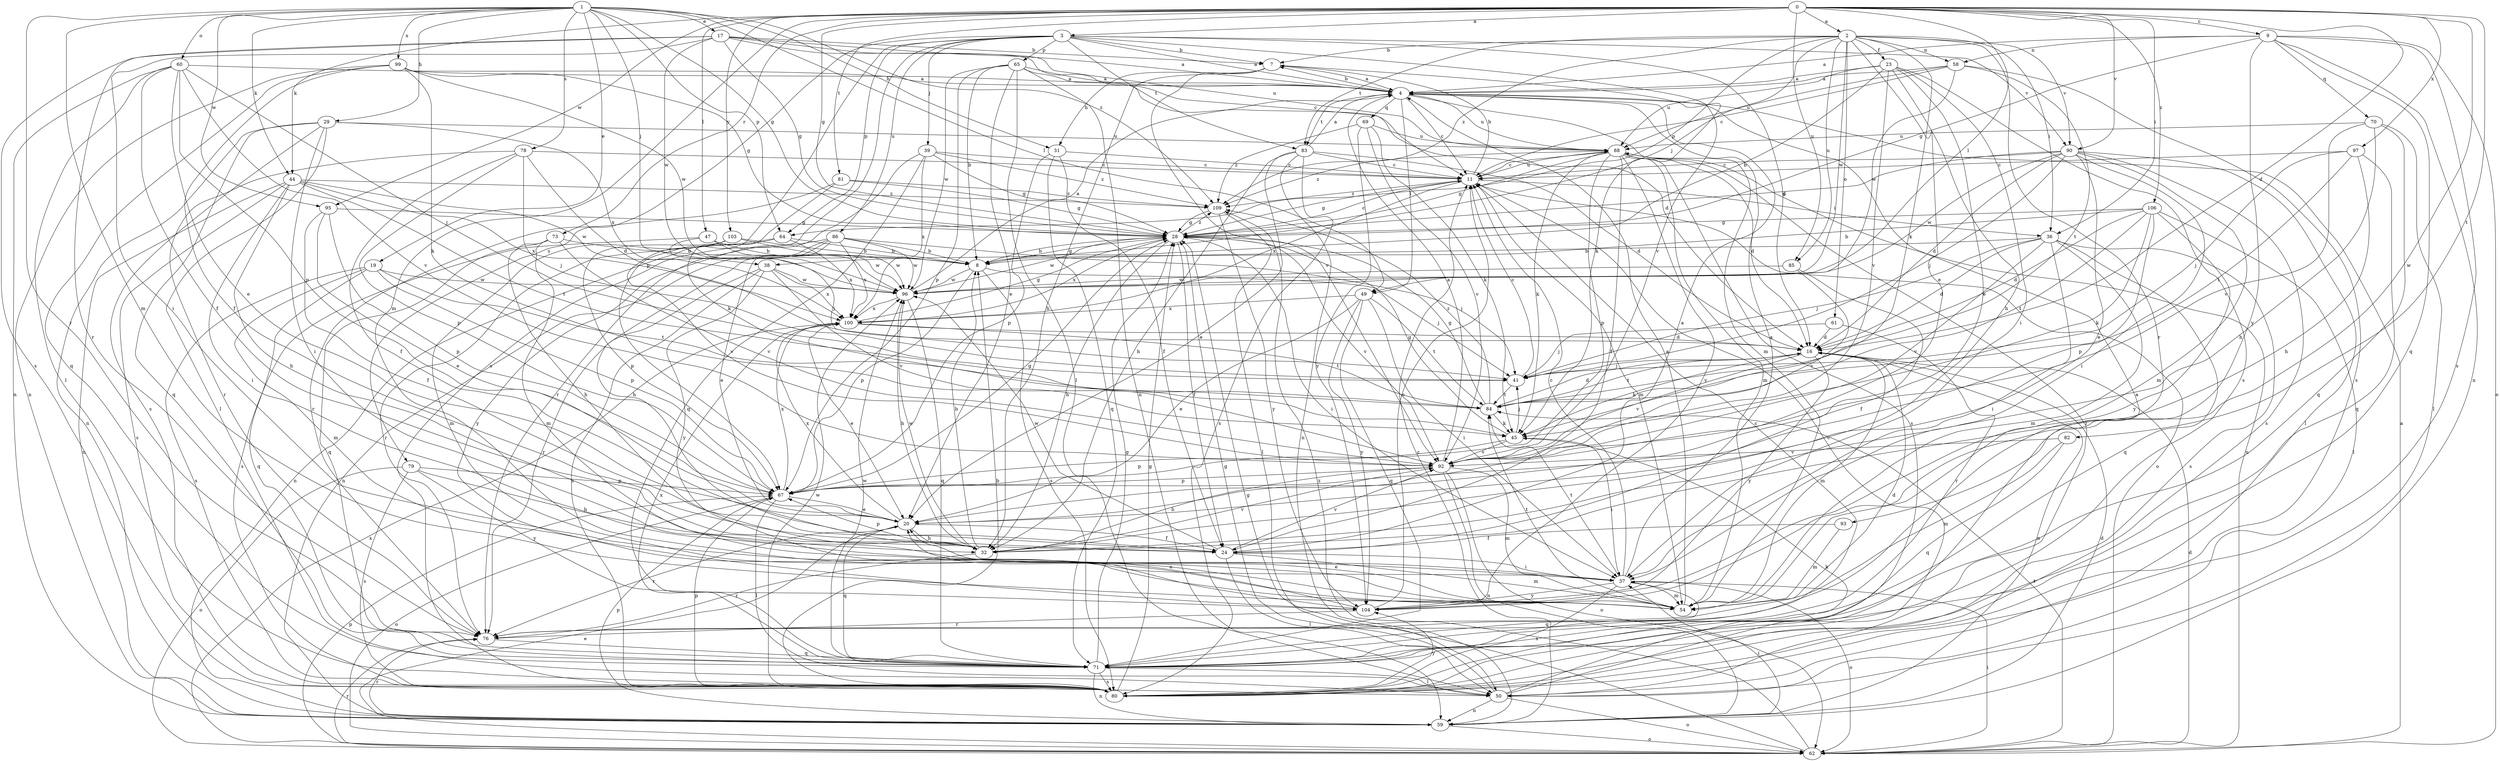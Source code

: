 strict digraph  {
0;
1;
2;
3;
4;
7;
8;
9;
11;
16;
17;
19;
20;
23;
24;
28;
29;
31;
32;
36;
37;
38;
39;
41;
44;
45;
47;
49;
50;
54;
58;
59;
60;
61;
62;
64;
65;
67;
69;
70;
71;
73;
76;
78;
79;
80;
81;
82;
83;
84;
85;
86;
88;
90;
92;
93;
95;
96;
97;
99;
100;
103;
104;
106;
109;
0 -> 2  [label=a];
0 -> 3  [label=a];
0 -> 9  [label=c];
0 -> 16  [label=d];
0 -> 28  [label=g];
0 -> 36  [label=i];
0 -> 44  [label=k];
0 -> 47  [label=l];
0 -> 49  [label=l];
0 -> 54  [label=m];
0 -> 73  [label=r];
0 -> 81  [label=t];
0 -> 82  [label=t];
0 -> 85  [label=u];
0 -> 90  [label=v];
0 -> 93  [label=w];
0 -> 95  [label=w];
0 -> 97  [label=x];
0 -> 103  [label=y];
0 -> 106  [label=z];
1 -> 17  [label=e];
1 -> 19  [label=e];
1 -> 28  [label=g];
1 -> 29  [label=h];
1 -> 31  [label=h];
1 -> 38  [label=j];
1 -> 44  [label=k];
1 -> 49  [label=l];
1 -> 54  [label=m];
1 -> 60  [label=o];
1 -> 64  [label=p];
1 -> 76  [label=r];
1 -> 78  [label=s];
1 -> 95  [label=w];
1 -> 99  [label=x];
1 -> 109  [label=z];
2 -> 7  [label=b];
2 -> 20  [label=e];
2 -> 23  [label=f];
2 -> 36  [label=i];
2 -> 38  [label=j];
2 -> 45  [label=k];
2 -> 58  [label=n];
2 -> 61  [label=o];
2 -> 64  [label=p];
2 -> 76  [label=r];
2 -> 83  [label=t];
2 -> 85  [label=u];
2 -> 90  [label=v];
2 -> 96  [label=w];
2 -> 109  [label=z];
3 -> 4  [label=a];
3 -> 7  [label=b];
3 -> 16  [label=d];
3 -> 39  [label=j];
3 -> 64  [label=p];
3 -> 65  [label=p];
3 -> 67  [label=p];
3 -> 79  [label=s];
3 -> 80  [label=s];
3 -> 83  [label=t];
3 -> 86  [label=u];
3 -> 90  [label=v];
3 -> 92  [label=v];
4 -> 7  [label=b];
4 -> 11  [label=c];
4 -> 49  [label=l];
4 -> 54  [label=m];
4 -> 69  [label=q];
4 -> 83  [label=t];
4 -> 88  [label=u];
7 -> 4  [label=a];
7 -> 31  [label=h];
7 -> 32  [label=h];
7 -> 45  [label=k];
7 -> 92  [label=v];
8 -> 28  [label=g];
8 -> 41  [label=j];
8 -> 67  [label=p];
8 -> 80  [label=s];
8 -> 96  [label=w];
9 -> 4  [label=a];
9 -> 28  [label=g];
9 -> 58  [label=n];
9 -> 59  [label=n];
9 -> 62  [label=o];
9 -> 70  [label=q];
9 -> 71  [label=q];
9 -> 80  [label=s];
9 -> 104  [label=y];
11 -> 7  [label=b];
11 -> 28  [label=g];
11 -> 36  [label=i];
11 -> 54  [label=m];
11 -> 62  [label=o];
11 -> 88  [label=u];
11 -> 100  [label=x];
11 -> 109  [label=z];
16 -> 41  [label=j];
16 -> 45  [label=k];
16 -> 54  [label=m];
16 -> 59  [label=n];
16 -> 84  [label=t];
16 -> 92  [label=v];
16 -> 104  [label=y];
17 -> 4  [label=a];
17 -> 7  [label=b];
17 -> 11  [label=c];
17 -> 28  [label=g];
17 -> 37  [label=i];
17 -> 76  [label=r];
17 -> 80  [label=s];
17 -> 88  [label=u];
17 -> 96  [label=w];
19 -> 54  [label=m];
19 -> 67  [label=p];
19 -> 71  [label=q];
19 -> 80  [label=s];
19 -> 84  [label=t];
19 -> 96  [label=w];
20 -> 24  [label=f];
20 -> 32  [label=h];
20 -> 71  [label=q];
20 -> 76  [label=r];
20 -> 100  [label=x];
23 -> 4  [label=a];
23 -> 8  [label=b];
23 -> 20  [label=e];
23 -> 32  [label=h];
23 -> 37  [label=i];
23 -> 80  [label=s];
23 -> 88  [label=u];
23 -> 92  [label=v];
24 -> 4  [label=a];
24 -> 37  [label=i];
24 -> 50  [label=l];
24 -> 54  [label=m];
24 -> 92  [label=v];
24 -> 96  [label=w];
28 -> 8  [label=b];
28 -> 11  [label=c];
28 -> 24  [label=f];
28 -> 32  [label=h];
28 -> 37  [label=i];
28 -> 92  [label=v];
28 -> 96  [label=w];
28 -> 100  [label=x];
28 -> 109  [label=z];
29 -> 37  [label=i];
29 -> 50  [label=l];
29 -> 59  [label=n];
29 -> 71  [label=q];
29 -> 80  [label=s];
29 -> 88  [label=u];
29 -> 100  [label=x];
31 -> 11  [label=c];
31 -> 24  [label=f];
31 -> 67  [label=p];
31 -> 71  [label=q];
32 -> 8  [label=b];
32 -> 67  [label=p];
32 -> 76  [label=r];
32 -> 92  [label=v];
32 -> 96  [label=w];
36 -> 8  [label=b];
36 -> 16  [label=d];
36 -> 37  [label=i];
36 -> 41  [label=j];
36 -> 54  [label=m];
36 -> 71  [label=q];
36 -> 80  [label=s];
36 -> 92  [label=v];
37 -> 4  [label=a];
37 -> 11  [label=c];
37 -> 54  [label=m];
37 -> 62  [label=o];
37 -> 71  [label=q];
37 -> 80  [label=s];
37 -> 84  [label=t];
37 -> 104  [label=y];
38 -> 76  [label=r];
38 -> 80  [label=s];
38 -> 92  [label=v];
38 -> 96  [label=w];
38 -> 100  [label=x];
38 -> 104  [label=y];
39 -> 11  [label=c];
39 -> 28  [label=g];
39 -> 71  [label=q];
39 -> 76  [label=r];
39 -> 100  [label=x];
39 -> 109  [label=z];
41 -> 11  [label=c];
41 -> 84  [label=t];
44 -> 32  [label=h];
44 -> 37  [label=i];
44 -> 59  [label=n];
44 -> 80  [label=s];
44 -> 84  [label=t];
44 -> 96  [label=w];
44 -> 100  [label=x];
44 -> 109  [label=z];
45 -> 28  [label=g];
45 -> 37  [label=i];
45 -> 41  [label=j];
45 -> 67  [label=p];
45 -> 92  [label=v];
47 -> 8  [label=b];
47 -> 41  [label=j];
47 -> 80  [label=s];
47 -> 96  [label=w];
49 -> 20  [label=e];
49 -> 37  [label=i];
49 -> 71  [label=q];
49 -> 84  [label=t];
49 -> 100  [label=x];
49 -> 104  [label=y];
50 -> 11  [label=c];
50 -> 28  [label=g];
50 -> 45  [label=k];
50 -> 59  [label=n];
50 -> 62  [label=o];
54 -> 4  [label=a];
54 -> 20  [label=e];
54 -> 84  [label=t];
58 -> 4  [label=a];
58 -> 11  [label=c];
58 -> 80  [label=s];
58 -> 84  [label=t];
58 -> 88  [label=u];
58 -> 96  [label=w];
59 -> 11  [label=c];
59 -> 16  [label=d];
59 -> 37  [label=i];
59 -> 62  [label=o];
59 -> 67  [label=p];
59 -> 76  [label=r];
60 -> 4  [label=a];
60 -> 20  [label=e];
60 -> 24  [label=f];
60 -> 41  [label=j];
60 -> 50  [label=l];
60 -> 59  [label=n];
60 -> 67  [label=p];
60 -> 92  [label=v];
61 -> 16  [label=d];
61 -> 41  [label=j];
61 -> 76  [label=r];
62 -> 4  [label=a];
62 -> 16  [label=d];
62 -> 20  [label=e];
62 -> 28  [label=g];
62 -> 37  [label=i];
62 -> 67  [label=p];
62 -> 76  [label=r];
62 -> 84  [label=t];
62 -> 88  [label=u];
62 -> 100  [label=x];
62 -> 109  [label=z];
64 -> 8  [label=b];
64 -> 59  [label=n];
64 -> 76  [label=r];
64 -> 100  [label=x];
65 -> 4  [label=a];
65 -> 8  [label=b];
65 -> 16  [label=d];
65 -> 20  [label=e];
65 -> 50  [label=l];
65 -> 59  [label=n];
65 -> 67  [label=p];
65 -> 96  [label=w];
67 -> 20  [label=e];
67 -> 28  [label=g];
67 -> 50  [label=l];
67 -> 62  [label=o];
67 -> 100  [label=x];
69 -> 45  [label=k];
69 -> 88  [label=u];
69 -> 92  [label=v];
69 -> 104  [label=y];
69 -> 109  [label=z];
70 -> 32  [label=h];
70 -> 50  [label=l];
70 -> 71  [label=q];
70 -> 88  [label=u];
70 -> 92  [label=v];
71 -> 11  [label=c];
71 -> 28  [label=g];
71 -> 50  [label=l];
71 -> 59  [label=n];
71 -> 80  [label=s];
71 -> 96  [label=w];
71 -> 100  [label=x];
73 -> 8  [label=b];
73 -> 32  [label=h];
73 -> 54  [label=m];
73 -> 71  [label=q];
73 -> 92  [label=v];
76 -> 16  [label=d];
76 -> 71  [label=q];
78 -> 11  [label=c];
78 -> 16  [label=d];
78 -> 24  [label=f];
78 -> 41  [label=j];
78 -> 67  [label=p];
78 -> 76  [label=r];
79 -> 32  [label=h];
79 -> 62  [label=o];
79 -> 67  [label=p];
79 -> 80  [label=s];
79 -> 104  [label=y];
80 -> 4  [label=a];
80 -> 8  [label=b];
80 -> 28  [label=g];
80 -> 67  [label=p];
80 -> 96  [label=w];
80 -> 104  [label=y];
81 -> 28  [label=g];
81 -> 45  [label=k];
81 -> 76  [label=r];
81 -> 109  [label=z];
82 -> 54  [label=m];
82 -> 71  [label=q];
82 -> 92  [label=v];
83 -> 4  [label=a];
83 -> 11  [label=c];
83 -> 16  [label=d];
83 -> 20  [label=e];
83 -> 32  [label=h];
83 -> 59  [label=n];
83 -> 80  [label=s];
84 -> 16  [label=d];
84 -> 28  [label=g];
84 -> 45  [label=k];
84 -> 109  [label=z];
85 -> 24  [label=f];
85 -> 92  [label=v];
85 -> 96  [label=w];
86 -> 8  [label=b];
86 -> 20  [label=e];
86 -> 32  [label=h];
86 -> 41  [label=j];
86 -> 59  [label=n];
86 -> 96  [label=w];
86 -> 100  [label=x];
86 -> 104  [label=y];
88 -> 11  [label=c];
88 -> 16  [label=d];
88 -> 24  [label=f];
88 -> 28  [label=g];
88 -> 45  [label=k];
88 -> 50  [label=l];
88 -> 54  [label=m];
88 -> 67  [label=p];
88 -> 80  [label=s];
88 -> 104  [label=y];
88 -> 109  [label=z];
90 -> 11  [label=c];
90 -> 16  [label=d];
90 -> 20  [label=e];
90 -> 28  [label=g];
90 -> 37  [label=i];
90 -> 41  [label=j];
90 -> 50  [label=l];
90 -> 54  [label=m];
90 -> 80  [label=s];
90 -> 96  [label=w];
92 -> 4  [label=a];
92 -> 32  [label=h];
92 -> 54  [label=m];
92 -> 59  [label=n];
92 -> 62  [label=o];
92 -> 67  [label=p];
93 -> 24  [label=f];
93 -> 54  [label=m];
95 -> 20  [label=e];
95 -> 24  [label=f];
95 -> 28  [label=g];
95 -> 67  [label=p];
96 -> 4  [label=a];
96 -> 32  [label=h];
96 -> 71  [label=q];
96 -> 100  [label=x];
97 -> 11  [label=c];
97 -> 32  [label=h];
97 -> 41  [label=j];
97 -> 71  [label=q];
97 -> 84  [label=t];
99 -> 4  [label=a];
99 -> 24  [label=f];
99 -> 28  [label=g];
99 -> 45  [label=k];
99 -> 59  [label=n];
99 -> 71  [label=q];
99 -> 96  [label=w];
100 -> 16  [label=d];
100 -> 20  [label=e];
100 -> 28  [label=g];
100 -> 84  [label=t];
103 -> 8  [label=b];
103 -> 54  [label=m];
103 -> 67  [label=p];
103 -> 92  [label=v];
103 -> 96  [label=w];
104 -> 11  [label=c];
104 -> 20  [label=e];
104 -> 76  [label=r];
106 -> 8  [label=b];
106 -> 16  [label=d];
106 -> 28  [label=g];
106 -> 45  [label=k];
106 -> 50  [label=l];
106 -> 67  [label=p];
106 -> 84  [label=t];
106 -> 104  [label=y];
109 -> 28  [label=g];
109 -> 50  [label=l];
109 -> 104  [label=y];
}
